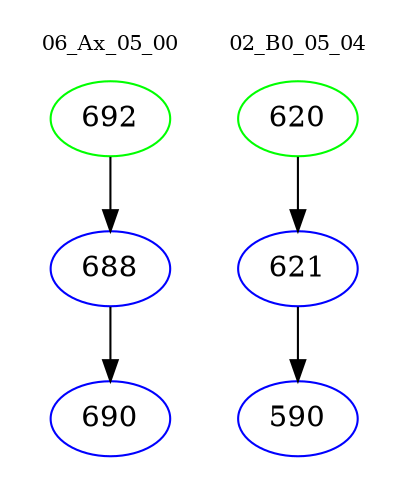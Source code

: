 digraph{
subgraph cluster_0 {
color = white
label = "06_Ax_05_00";
fontsize=10;
T0_692 [label="692", color="green"]
T0_692 -> T0_688 [color="black"]
T0_688 [label="688", color="blue"]
T0_688 -> T0_690 [color="black"]
T0_690 [label="690", color="blue"]
}
subgraph cluster_1 {
color = white
label = "02_B0_05_04";
fontsize=10;
T1_620 [label="620", color="green"]
T1_620 -> T1_621 [color="black"]
T1_621 [label="621", color="blue"]
T1_621 -> T1_590 [color="black"]
T1_590 [label="590", color="blue"]
}
}
